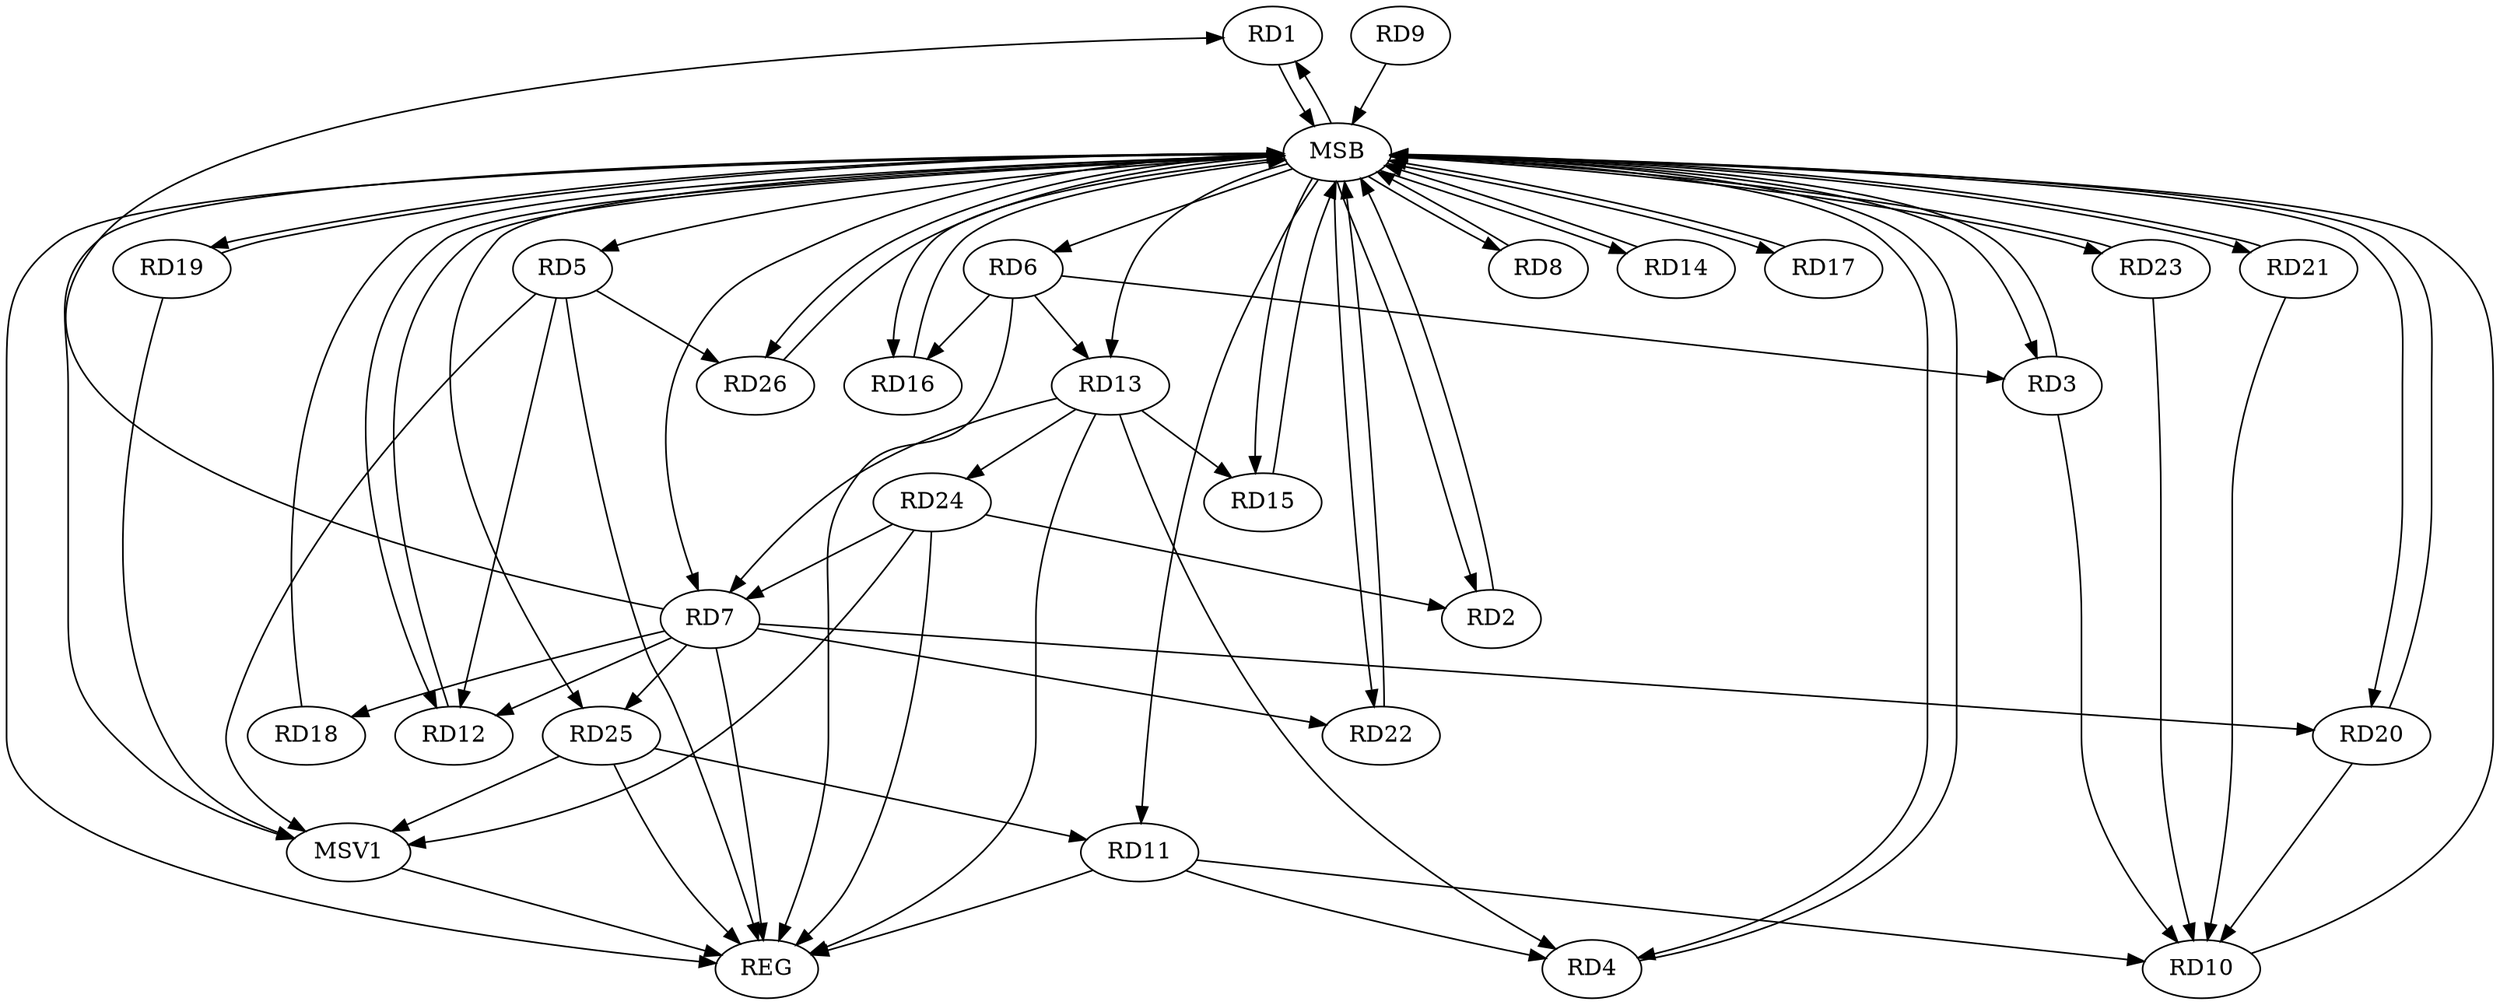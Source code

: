 strict digraph G {
  RD1 [ label="RD1" ];
  RD2 [ label="RD2" ];
  RD3 [ label="RD3" ];
  RD4 [ label="RD4" ];
  RD5 [ label="RD5" ];
  RD6 [ label="RD6" ];
  RD7 [ label="RD7" ];
  RD8 [ label="RD8" ];
  RD9 [ label="RD9" ];
  RD10 [ label="RD10" ];
  RD11 [ label="RD11" ];
  RD12 [ label="RD12" ];
  RD13 [ label="RD13" ];
  RD14 [ label="RD14" ];
  RD15 [ label="RD15" ];
  RD16 [ label="RD16" ];
  RD17 [ label="RD17" ];
  RD18 [ label="RD18" ];
  RD19 [ label="RD19" ];
  RD20 [ label="RD20" ];
  RD21 [ label="RD21" ];
  RD22 [ label="RD22" ];
  RD23 [ label="RD23" ];
  RD24 [ label="RD24" ];
  RD25 [ label="RD25" ];
  RD26 [ label="RD26" ];
  REG [ label="REG" ];
  MSB [ label="MSB" ];
  MSV1 [ label="MSV1" ];
  RD7 -> RD1;
  RD24 -> RD2;
  RD6 -> RD3;
  RD11 -> RD4;
  RD13 -> RD4;
  RD5 -> RD12;
  RD5 -> RD26;
  RD6 -> RD13;
  RD6 -> RD16;
  RD7 -> RD12;
  RD13 -> RD7;
  RD7 -> RD18;
  RD7 -> RD20;
  RD7 -> RD22;
  RD24 -> RD7;
  RD7 -> RD25;
  RD25 -> RD11;
  RD13 -> RD15;
  RD13 -> RD24;
  RD5 -> REG;
  RD6 -> REG;
  RD7 -> REG;
  RD11 -> REG;
  RD13 -> REG;
  RD24 -> REG;
  RD25 -> REG;
  RD1 -> MSB;
  MSB -> RD4;
  MSB -> RD7;
  MSB -> RD11;
  MSB -> RD17;
  MSB -> RD22;
  MSB -> REG;
  RD2 -> MSB;
  MSB -> RD5;
  MSB -> RD6;
  MSB -> RD16;
  RD3 -> MSB;
  MSB -> RD20;
  RD4 -> MSB;
  MSB -> RD1;
  MSB -> RD3;
  MSB -> RD21;
  MSB -> RD26;
  RD8 -> MSB;
  RD9 -> MSB;
  MSB -> RD23;
  MSB -> RD25;
  RD10 -> MSB;
  MSB -> RD2;
  RD12 -> MSB;
  MSB -> RD13;
  RD14 -> MSB;
  RD15 -> MSB;
  RD16 -> MSB;
  RD17 -> MSB;
  MSB -> RD12;
  RD18 -> MSB;
  MSB -> RD19;
  RD19 -> MSB;
  RD20 -> MSB;
  MSB -> RD8;
  RD21 -> MSB;
  RD22 -> MSB;
  MSB -> RD14;
  RD23 -> MSB;
  RD26 -> MSB;
  MSB -> RD15;
  RD23 -> RD10;
  RD3 -> RD10;
  RD11 -> RD10;
  RD20 -> RD10;
  RD21 -> RD10;
  RD5 -> MSV1;
  RD24 -> MSV1;
  RD25 -> MSV1;
  MSB -> MSV1;
  RD19 -> MSV1;
  MSV1 -> REG;
}
